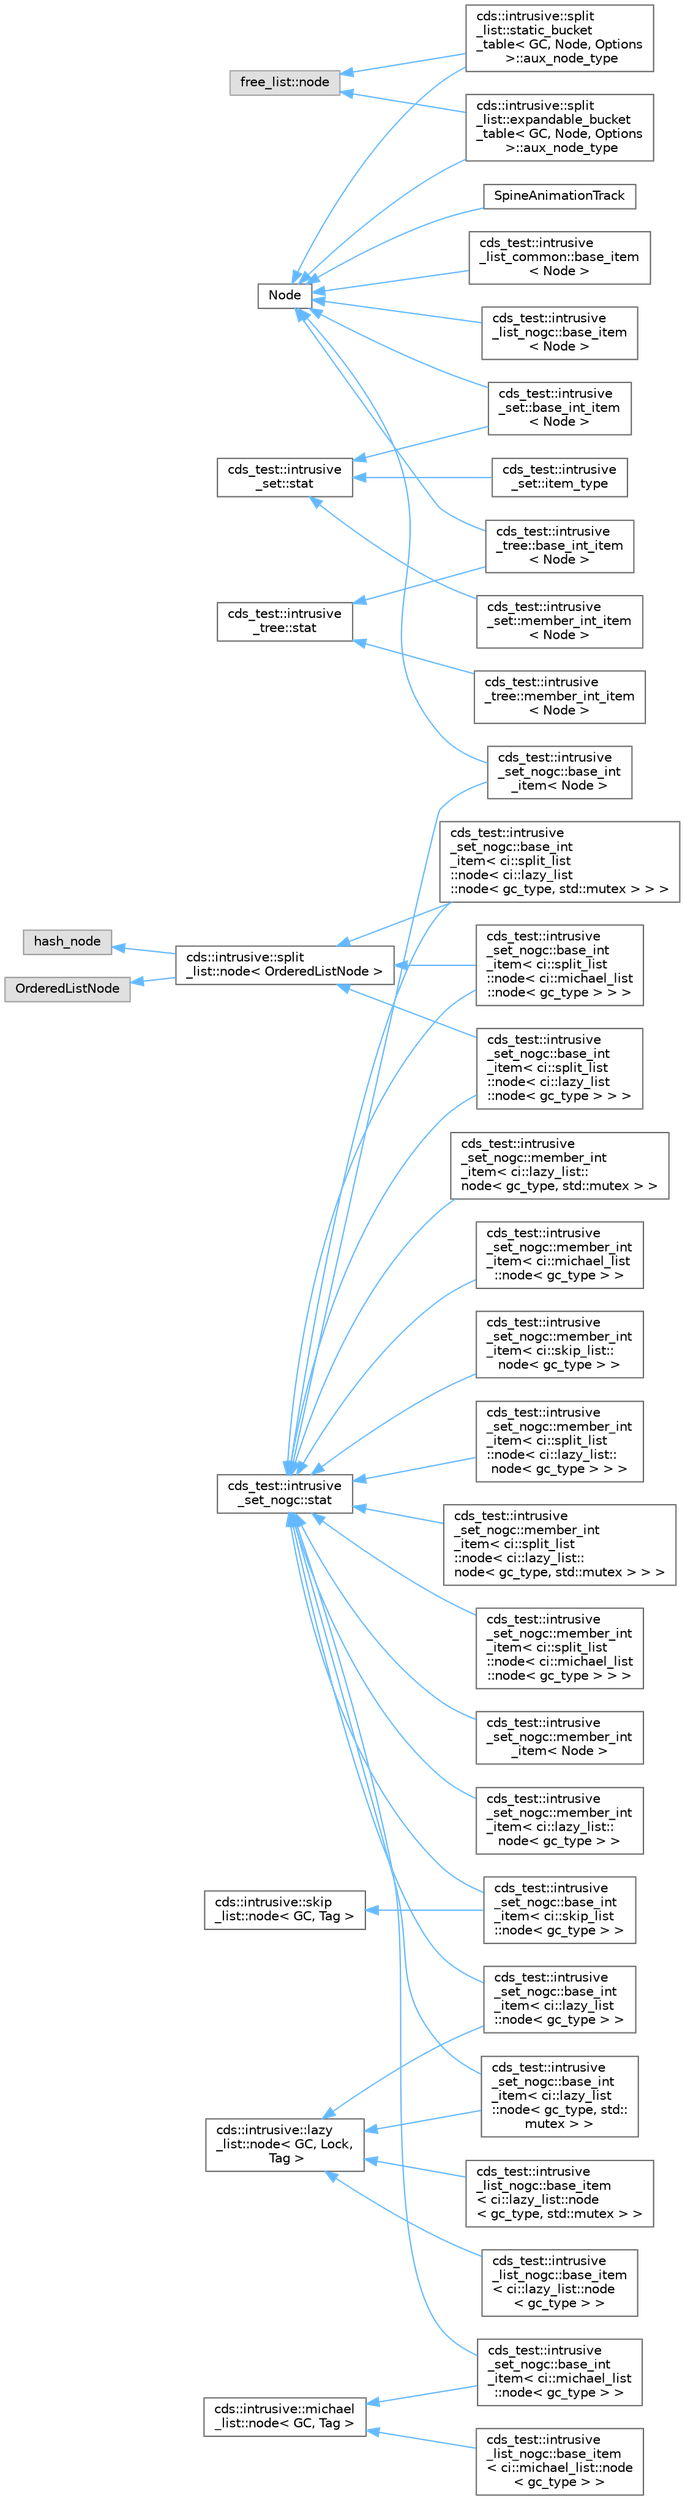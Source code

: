 digraph "类继承关系图"
{
 // LATEX_PDF_SIZE
  bgcolor="transparent";
  edge [fontname=Helvetica,fontsize=10,labelfontname=Helvetica,labelfontsize=10];
  node [fontname=Helvetica,fontsize=10,shape=box,height=0.2,width=0.4];
  rankdir="LR";
  Node0 [id="Node000000",label="hash_node",height=0.2,width=0.4,color="grey60", fillcolor="#E0E0E0", style="filled",tooltip=" "];
  Node0 -> Node1 [id="edge5004_Node000000_Node000001",dir="back",color="steelblue1",style="solid",tooltip=" "];
  Node1 [id="Node000001",label="cds::intrusive::split\l_list::node\< OrderedListNode \>",height=0.2,width=0.4,color="grey40", fillcolor="white", style="filled",URL="$structcds_1_1intrusive_1_1split__list_1_1node.html",tooltip="Split-ordered list node"];
  Node1 -> Node2 [id="edge5005_Node000001_Node000002",dir="back",color="steelblue1",style="solid",tooltip=" "];
  Node2 [id="Node000002",label="cds_test::intrusive\l_set_nogc::base_int\l_item\< ci::split_list\l::node\< ci::lazy_list\l::node\< gc_type \> \> \>",height=0.2,width=0.4,color="grey40", fillcolor="white", style="filled",URL="$structcds__test_1_1intrusive__set__nogc_1_1base__int__item.html",tooltip=" "];
  Node1 -> Node14 [id="edge5006_Node000001_Node000014",dir="back",color="steelblue1",style="solid",tooltip=" "];
  Node14 [id="Node000014",label="cds_test::intrusive\l_set_nogc::base_int\l_item\< ci::split_list\l::node\< ci::lazy_list\l::node\< gc_type, std::mutex \> \> \>",height=0.2,width=0.4,color="grey40", fillcolor="white", style="filled",URL="$structcds__test_1_1intrusive__set__nogc_1_1base__int__item.html",tooltip=" "];
  Node1 -> Node15 [id="edge5007_Node000001_Node000015",dir="back",color="steelblue1",style="solid",tooltip=" "];
  Node15 [id="Node000015",label="cds_test::intrusive\l_set_nogc::base_int\l_item\< ci::split_list\l::node\< ci::michael_list\l::node\< gc_type \> \> \>",height=0.2,width=0.4,color="grey40", fillcolor="white", style="filled",URL="$structcds__test_1_1intrusive__set__nogc_1_1base__int__item.html",tooltip=" "];
  Node24 [id="Node000024",label="Node",height=0.2,width=0.4,color="grey40", fillcolor="white", style="filled",URL="$class_node.html",tooltip=" "];
  Node24 -> Node25 [id="edge5008_Node000024_Node000025",dir="back",color="steelblue1",style="solid",tooltip=" "];
  Node25 [id="Node000025",label="SpineAnimationTrack",height=0.2,width=0.4,color="grey40", fillcolor="white", style="filled",URL="$class_spine_animation_track.html",tooltip=" "];
  Node24 -> Node26 [id="edge5009_Node000024_Node000026",dir="back",color="steelblue1",style="solid",tooltip=" "];
  Node26 [id="Node000026",label="cds::intrusive::split\l_list::expandable_bucket\l_table\< GC, Node, Options\l \>::aux_node_type",height=0.2,width=0.4,color="grey40", fillcolor="white", style="filled",URL="$structcds_1_1intrusive_1_1split__list_1_1expandable__bucket__table_1_1aux__node__type.html",tooltip="Auxiliary node type"];
  Node24 -> Node28 [id="edge5010_Node000024_Node000028",dir="back",color="steelblue1",style="solid",tooltip=" "];
  Node28 [id="Node000028",label="cds::intrusive::split\l_list::static_bucket\l_table\< GC, Node, Options\l \>::aux_node_type",height=0.2,width=0.4,color="grey40", fillcolor="white", style="filled",URL="$structcds_1_1intrusive_1_1split__list_1_1static__bucket__table_1_1aux__node__type.html",tooltip="Auxiliary node type"];
  Node24 -> Node29 [id="edge5011_Node000024_Node000029",dir="back",color="steelblue1",style="solid",tooltip=" "];
  Node29 [id="Node000029",label="cds_test::intrusive\l_list_common::base_item\l\< Node \>",height=0.2,width=0.4,color="grey40", fillcolor="white", style="filled",URL="$structcds__test_1_1intrusive__list__common_1_1base__item.html",tooltip=" "];
  Node24 -> Node30 [id="edge5012_Node000024_Node000030",dir="back",color="steelblue1",style="solid",tooltip=" "];
  Node30 [id="Node000030",label="cds_test::intrusive\l_list_nogc::base_item\l\< Node \>",height=0.2,width=0.4,color="grey40", fillcolor="white", style="filled",URL="$structcds__test_1_1intrusive__list__nogc_1_1base__item.html",tooltip=" "];
  Node24 -> Node31 [id="edge5013_Node000024_Node000031",dir="back",color="steelblue1",style="solid",tooltip=" "];
  Node31 [id="Node000031",label="cds_test::intrusive\l_set::base_int_item\l\< Node \>",height=0.2,width=0.4,color="grey40", fillcolor="white", style="filled",URL="$structcds__test_1_1intrusive__set_1_1base__int__item.html",tooltip=" "];
  Node24 -> Node23 [id="edge5014_Node000024_Node000023",dir="back",color="steelblue1",style="solid",tooltip=" "];
  Node23 [id="Node000023",label="cds_test::intrusive\l_set_nogc::base_int\l_item\< Node \>",height=0.2,width=0.4,color="grey40", fillcolor="white", style="filled",URL="$structcds__test_1_1intrusive__set__nogc_1_1base__int__item.html",tooltip=" "];
  Node24 -> Node35 [id="edge5015_Node000024_Node000035",dir="back",color="steelblue1",style="solid",tooltip=" "];
  Node35 [id="Node000035",label="cds_test::intrusive\l_tree::base_int_item\l\< Node \>",height=0.2,width=0.4,color="grey40", fillcolor="white", style="filled",URL="$structcds__test_1_1intrusive__tree_1_1base__int__item.html",tooltip=" "];
  Node5 [id="Node000005",label="cds::intrusive::lazy\l_list::node\< GC, Lock,\l Tag \>",height=0.2,width=0.4,color="grey40", fillcolor="white", style="filled",URL="$structcds_1_1intrusive_1_1lazy__list_1_1node.html",tooltip="Lazy list node"];
  Node5 -> Node6 [id="edge5016_Node000005_Node000006",dir="back",color="steelblue1",style="solid",tooltip=" "];
  Node6 [id="Node000006",label="cds_test::intrusive\l_list_nogc::base_item\l\< ci::lazy_list::node\l\< gc_type \> \>",height=0.2,width=0.4,color="grey40", fillcolor="white", style="filled",URL="$structcds__test_1_1intrusive__list__nogc_1_1base__item.html",tooltip=" "];
  Node5 -> Node7 [id="edge5017_Node000005_Node000007",dir="back",color="steelblue1",style="solid",tooltip=" "];
  Node7 [id="Node000007",label="cds_test::intrusive\l_list_nogc::base_item\l\< ci::lazy_list::node\l\< gc_type, std::mutex \> \>",height=0.2,width=0.4,color="grey40", fillcolor="white", style="filled",URL="$structcds__test_1_1intrusive__list__nogc_1_1base__item.html",tooltip=" "];
  Node5 -> Node4 [id="edge5018_Node000005_Node000004",dir="back",color="steelblue1",style="solid",tooltip=" "];
  Node4 [id="Node000004",label="cds_test::intrusive\l_set_nogc::base_int\l_item\< ci::lazy_list\l::node\< gc_type \> \>",height=0.2,width=0.4,color="grey40", fillcolor="white", style="filled",URL="$structcds__test_1_1intrusive__set__nogc_1_1base__int__item.html",tooltip=" "];
  Node5 -> Node8 [id="edge5019_Node000005_Node000008",dir="back",color="steelblue1",style="solid",tooltip=" "];
  Node8 [id="Node000008",label="cds_test::intrusive\l_set_nogc::base_int\l_item\< ci::lazy_list\l::node\< gc_type, std::\lmutex \> \>",height=0.2,width=0.4,color="grey40", fillcolor="white", style="filled",URL="$structcds__test_1_1intrusive__set__nogc_1_1base__int__item.html",tooltip=" "];
  Node10 [id="Node000010",label="cds::intrusive::michael\l_list::node\< GC, Tag \>",height=0.2,width=0.4,color="grey40", fillcolor="white", style="filled",URL="$structcds_1_1intrusive_1_1michael__list_1_1node.html",tooltip="Michael's list node"];
  Node10 -> Node11 [id="edge5020_Node000010_Node000011",dir="back",color="steelblue1",style="solid",tooltip=" "];
  Node11 [id="Node000011",label="cds_test::intrusive\l_list_nogc::base_item\l\< ci::michael_list::node\l\< gc_type \> \>",height=0.2,width=0.4,color="grey40", fillcolor="white", style="filled",URL="$structcds__test_1_1intrusive__list__nogc_1_1base__item.html",tooltip=" "];
  Node10 -> Node9 [id="edge5021_Node000010_Node000009",dir="back",color="steelblue1",style="solid",tooltip=" "];
  Node9 [id="Node000009",label="cds_test::intrusive\l_set_nogc::base_int\l_item\< ci::michael_list\l::node\< gc_type \> \>",height=0.2,width=0.4,color="grey40", fillcolor="white", style="filled",URL="$structcds__test_1_1intrusive__set__nogc_1_1base__int__item.html",tooltip=" "];
  Node13 [id="Node000013",label="cds::intrusive::skip\l_list::node\< GC, Tag \>",height=0.2,width=0.4,color="grey40", fillcolor="white", style="filled",URL="$classcds_1_1intrusive_1_1skip__list_1_1node.html",tooltip="Skip list node"];
  Node13 -> Node12 [id="edge5022_Node000013_Node000012",dir="back",color="steelblue1",style="solid",tooltip=" "];
  Node12 [id="Node000012",label="cds_test::intrusive\l_set_nogc::base_int\l_item\< ci::skip_list\l::node\< gc_type \> \>",height=0.2,width=0.4,color="grey40", fillcolor="white", style="filled",URL="$structcds__test_1_1intrusive__set__nogc_1_1base__int__item.html",tooltip=" "];
  Node27 [id="Node000027",label="free_list::node",height=0.2,width=0.4,color="grey60", fillcolor="#E0E0E0", style="filled",tooltip=" "];
  Node27 -> Node26 [id="edge5023_Node000027_Node000026",dir="back",color="steelblue1",style="solid",tooltip=" "];
  Node27 -> Node28 [id="edge5024_Node000027_Node000028",dir="back",color="steelblue1",style="solid",tooltip=" "];
  Node39 [id="Node000039",label="OrderedListNode",height=0.2,width=0.4,color="grey60", fillcolor="#E0E0E0", style="filled",tooltip=" "];
  Node39 -> Node1 [id="edge5025_Node000039_Node000001",dir="back",color="steelblue1",style="solid",tooltip=" "];
  Node32 [id="Node000032",label="cds_test::intrusive\l_set::stat",height=0.2,width=0.4,color="grey40", fillcolor="white", style="filled",URL="$structcds__test_1_1intrusive__set_1_1stat.html",tooltip=" "];
  Node32 -> Node31 [id="edge5026_Node000032_Node000031",dir="back",color="steelblue1",style="solid",tooltip=" "];
  Node32 -> Node33 [id="edge5027_Node000032_Node000033",dir="back",color="steelblue1",style="solid",tooltip=" "];
  Node33 [id="Node000033",label="cds_test::intrusive\l_set::item_type",height=0.2,width=0.4,color="grey40", fillcolor="white", style="filled",URL="$structcds__test_1_1intrusive__set_1_1item__type.html",tooltip=" "];
  Node32 -> Node34 [id="edge5028_Node000032_Node000034",dir="back",color="steelblue1",style="solid",tooltip=" "];
  Node34 [id="Node000034",label="cds_test::intrusive\l_set::member_int_item\l\< Node \>",height=0.2,width=0.4,color="grey40", fillcolor="white", style="filled",URL="$structcds__test_1_1intrusive__set_1_1member__int__item.html",tooltip=" "];
  Node3 [id="Node000003",label="cds_test::intrusive\l_set_nogc::stat",height=0.2,width=0.4,color="grey40", fillcolor="white", style="filled",URL="$structcds__test_1_1intrusive__set__nogc_1_1stat.html",tooltip=" "];
  Node3 -> Node4 [id="edge5029_Node000003_Node000004",dir="back",color="steelblue1",style="solid",tooltip=" "];
  Node3 -> Node8 [id="edge5030_Node000003_Node000008",dir="back",color="steelblue1",style="solid",tooltip=" "];
  Node3 -> Node9 [id="edge5031_Node000003_Node000009",dir="back",color="steelblue1",style="solid",tooltip=" "];
  Node3 -> Node12 [id="edge5032_Node000003_Node000012",dir="back",color="steelblue1",style="solid",tooltip=" "];
  Node3 -> Node2 [id="edge5033_Node000003_Node000002",dir="back",color="steelblue1",style="solid",tooltip=" "];
  Node3 -> Node14 [id="edge5034_Node000003_Node000014",dir="back",color="steelblue1",style="solid",tooltip=" "];
  Node3 -> Node15 [id="edge5035_Node000003_Node000015",dir="back",color="steelblue1",style="solid",tooltip=" "];
  Node3 -> Node16 [id="edge5036_Node000003_Node000016",dir="back",color="steelblue1",style="solid",tooltip=" "];
  Node16 [id="Node000016",label="cds_test::intrusive\l_set_nogc::member_int\l_item\< ci::lazy_list::\lnode\< gc_type \> \>",height=0.2,width=0.4,color="grey40", fillcolor="white", style="filled",URL="$structcds__test_1_1intrusive__set__nogc_1_1member__int__item.html",tooltip=" "];
  Node3 -> Node17 [id="edge5037_Node000003_Node000017",dir="back",color="steelblue1",style="solid",tooltip=" "];
  Node17 [id="Node000017",label="cds_test::intrusive\l_set_nogc::member_int\l_item\< ci::lazy_list::\lnode\< gc_type, std::mutex \> \>",height=0.2,width=0.4,color="grey40", fillcolor="white", style="filled",URL="$structcds__test_1_1intrusive__set__nogc_1_1member__int__item.html",tooltip=" "];
  Node3 -> Node18 [id="edge5038_Node000003_Node000018",dir="back",color="steelblue1",style="solid",tooltip=" "];
  Node18 [id="Node000018",label="cds_test::intrusive\l_set_nogc::member_int\l_item\< ci::michael_list\l::node\< gc_type \> \>",height=0.2,width=0.4,color="grey40", fillcolor="white", style="filled",URL="$structcds__test_1_1intrusive__set__nogc_1_1member__int__item.html",tooltip=" "];
  Node3 -> Node19 [id="edge5039_Node000003_Node000019",dir="back",color="steelblue1",style="solid",tooltip=" "];
  Node19 [id="Node000019",label="cds_test::intrusive\l_set_nogc::member_int\l_item\< ci::skip_list::\lnode\< gc_type \> \>",height=0.2,width=0.4,color="grey40", fillcolor="white", style="filled",URL="$structcds__test_1_1intrusive__set__nogc_1_1member__int__item.html",tooltip=" "];
  Node3 -> Node20 [id="edge5040_Node000003_Node000020",dir="back",color="steelblue1",style="solid",tooltip=" "];
  Node20 [id="Node000020",label="cds_test::intrusive\l_set_nogc::member_int\l_item\< ci::split_list\l::node\< ci::lazy_list::\lnode\< gc_type \> \> \>",height=0.2,width=0.4,color="grey40", fillcolor="white", style="filled",URL="$structcds__test_1_1intrusive__set__nogc_1_1member__int__item.html",tooltip=" "];
  Node3 -> Node21 [id="edge5041_Node000003_Node000021",dir="back",color="steelblue1",style="solid",tooltip=" "];
  Node21 [id="Node000021",label="cds_test::intrusive\l_set_nogc::member_int\l_item\< ci::split_list\l::node\< ci::lazy_list::\lnode\< gc_type, std::mutex \> \> \>",height=0.2,width=0.4,color="grey40", fillcolor="white", style="filled",URL="$structcds__test_1_1intrusive__set__nogc_1_1member__int__item.html",tooltip=" "];
  Node3 -> Node22 [id="edge5042_Node000003_Node000022",dir="back",color="steelblue1",style="solid",tooltip=" "];
  Node22 [id="Node000022",label="cds_test::intrusive\l_set_nogc::member_int\l_item\< ci::split_list\l::node\< ci::michael_list\l::node\< gc_type \> \> \>",height=0.2,width=0.4,color="grey40", fillcolor="white", style="filled",URL="$structcds__test_1_1intrusive__set__nogc_1_1member__int__item.html",tooltip=" "];
  Node3 -> Node23 [id="edge5043_Node000003_Node000023",dir="back",color="steelblue1",style="solid",tooltip=" "];
  Node3 -> Node38 [id="edge5044_Node000003_Node000038",dir="back",color="steelblue1",style="solid",tooltip=" "];
  Node38 [id="Node000038",label="cds_test::intrusive\l_set_nogc::member_int\l_item\< Node \>",height=0.2,width=0.4,color="grey40", fillcolor="white", style="filled",URL="$structcds__test_1_1intrusive__set__nogc_1_1member__int__item.html",tooltip=" "];
  Node36 [id="Node000036",label="cds_test::intrusive\l_tree::stat",height=0.2,width=0.4,color="grey40", fillcolor="white", style="filled",URL="$structcds__test_1_1intrusive__tree_1_1stat.html",tooltip=" "];
  Node36 -> Node35 [id="edge5045_Node000036_Node000035",dir="back",color="steelblue1",style="solid",tooltip=" "];
  Node36 -> Node37 [id="edge5046_Node000036_Node000037",dir="back",color="steelblue1",style="solid",tooltip=" "];
  Node37 [id="Node000037",label="cds_test::intrusive\l_tree::member_int_item\l\< Node \>",height=0.2,width=0.4,color="grey40", fillcolor="white", style="filled",URL="$structcds__test_1_1intrusive__tree_1_1member__int__item.html",tooltip=" "];
}
